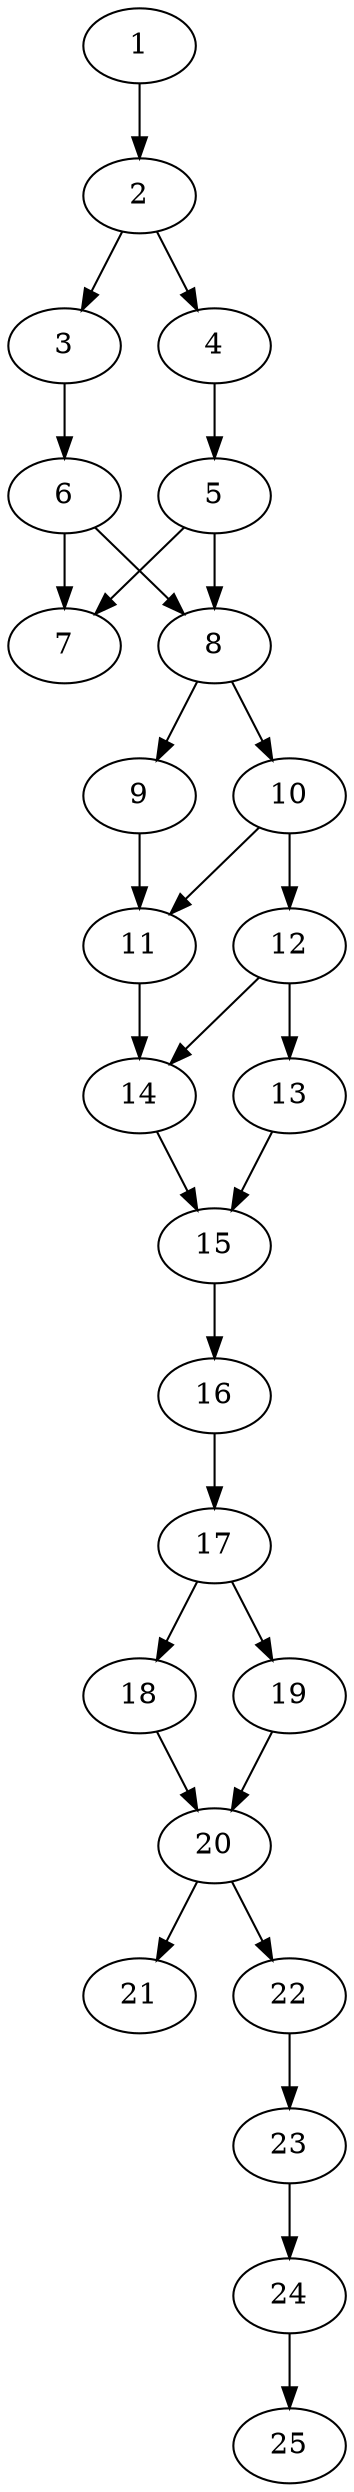 // DAG automatically generated by daggen at Thu Oct  3 14:00:39 2019
// ./daggen --dot -n 25 --ccr 0.5 --fat 0.3 --regular 0.9 --density 0.7 --mindata 5242880 --maxdata 52428800 
digraph G {
  1 [size="88551424", alpha="0.02", expect_size="44275712"] 
  1 -> 2 [size ="44275712"]
  2 [size="49317888", alpha="0.08", expect_size="24658944"] 
  2 -> 3 [size ="24658944"]
  2 -> 4 [size ="24658944"]
  3 [size="46311424", alpha="0.05", expect_size="23155712"] 
  3 -> 6 [size ="23155712"]
  4 [size="75282432", alpha="0.16", expect_size="37641216"] 
  4 -> 5 [size ="37641216"]
  5 [size="87535616", alpha="0.17", expect_size="43767808"] 
  5 -> 7 [size ="43767808"]
  5 -> 8 [size ="43767808"]
  6 [size="88612864", alpha="0.08", expect_size="44306432"] 
  6 -> 7 [size ="44306432"]
  6 -> 8 [size ="44306432"]
  7 [size="73932800", alpha="0.01", expect_size="36966400"] 
  8 [size="45748224", alpha="0.06", expect_size="22874112"] 
  8 -> 9 [size ="22874112"]
  8 -> 10 [size ="22874112"]
  9 [size="65816576", alpha="0.06", expect_size="32908288"] 
  9 -> 11 [size ="32908288"]
  10 [size="48936960", alpha="0.15", expect_size="24468480"] 
  10 -> 11 [size ="24468480"]
  10 -> 12 [size ="24468480"]
  11 [size="82262016", alpha="0.20", expect_size="41131008"] 
  11 -> 14 [size ="41131008"]
  12 [size="93890560", alpha="0.16", expect_size="46945280"] 
  12 -> 13 [size ="46945280"]
  12 -> 14 [size ="46945280"]
  13 [size="39090176", alpha="0.11", expect_size="19545088"] 
  13 -> 15 [size ="19545088"]
  14 [size="64698368", alpha="0.13", expect_size="32349184"] 
  14 -> 15 [size ="32349184"]
  15 [size="47517696", alpha="0.09", expect_size="23758848"] 
  15 -> 16 [size ="23758848"]
  16 [size="34050048", alpha="0.00", expect_size="17025024"] 
  16 -> 17 [size ="17025024"]
  17 [size="70320128", alpha="0.03", expect_size="35160064"] 
  17 -> 18 [size ="35160064"]
  17 -> 19 [size ="35160064"]
  18 [size="73041920", alpha="0.11", expect_size="36520960"] 
  18 -> 20 [size ="36520960"]
  19 [size="100265984", alpha="0.17", expect_size="50132992"] 
  19 -> 20 [size ="50132992"]
  20 [size="33722368", alpha="0.10", expect_size="16861184"] 
  20 -> 21 [size ="16861184"]
  20 -> 22 [size ="16861184"]
  21 [size="104030208", alpha="0.20", expect_size="52015104"] 
  22 [size="101857280", alpha="0.18", expect_size="50928640"] 
  22 -> 23 [size ="50928640"]
  23 [size="85184512", alpha="0.04", expect_size="42592256"] 
  23 -> 24 [size ="42592256"]
  24 [size="41584640", alpha="0.03", expect_size="20792320"] 
  24 -> 25 [size ="20792320"]
  25 [size="10655744", alpha="0.19", expect_size="5327872"] 
}
